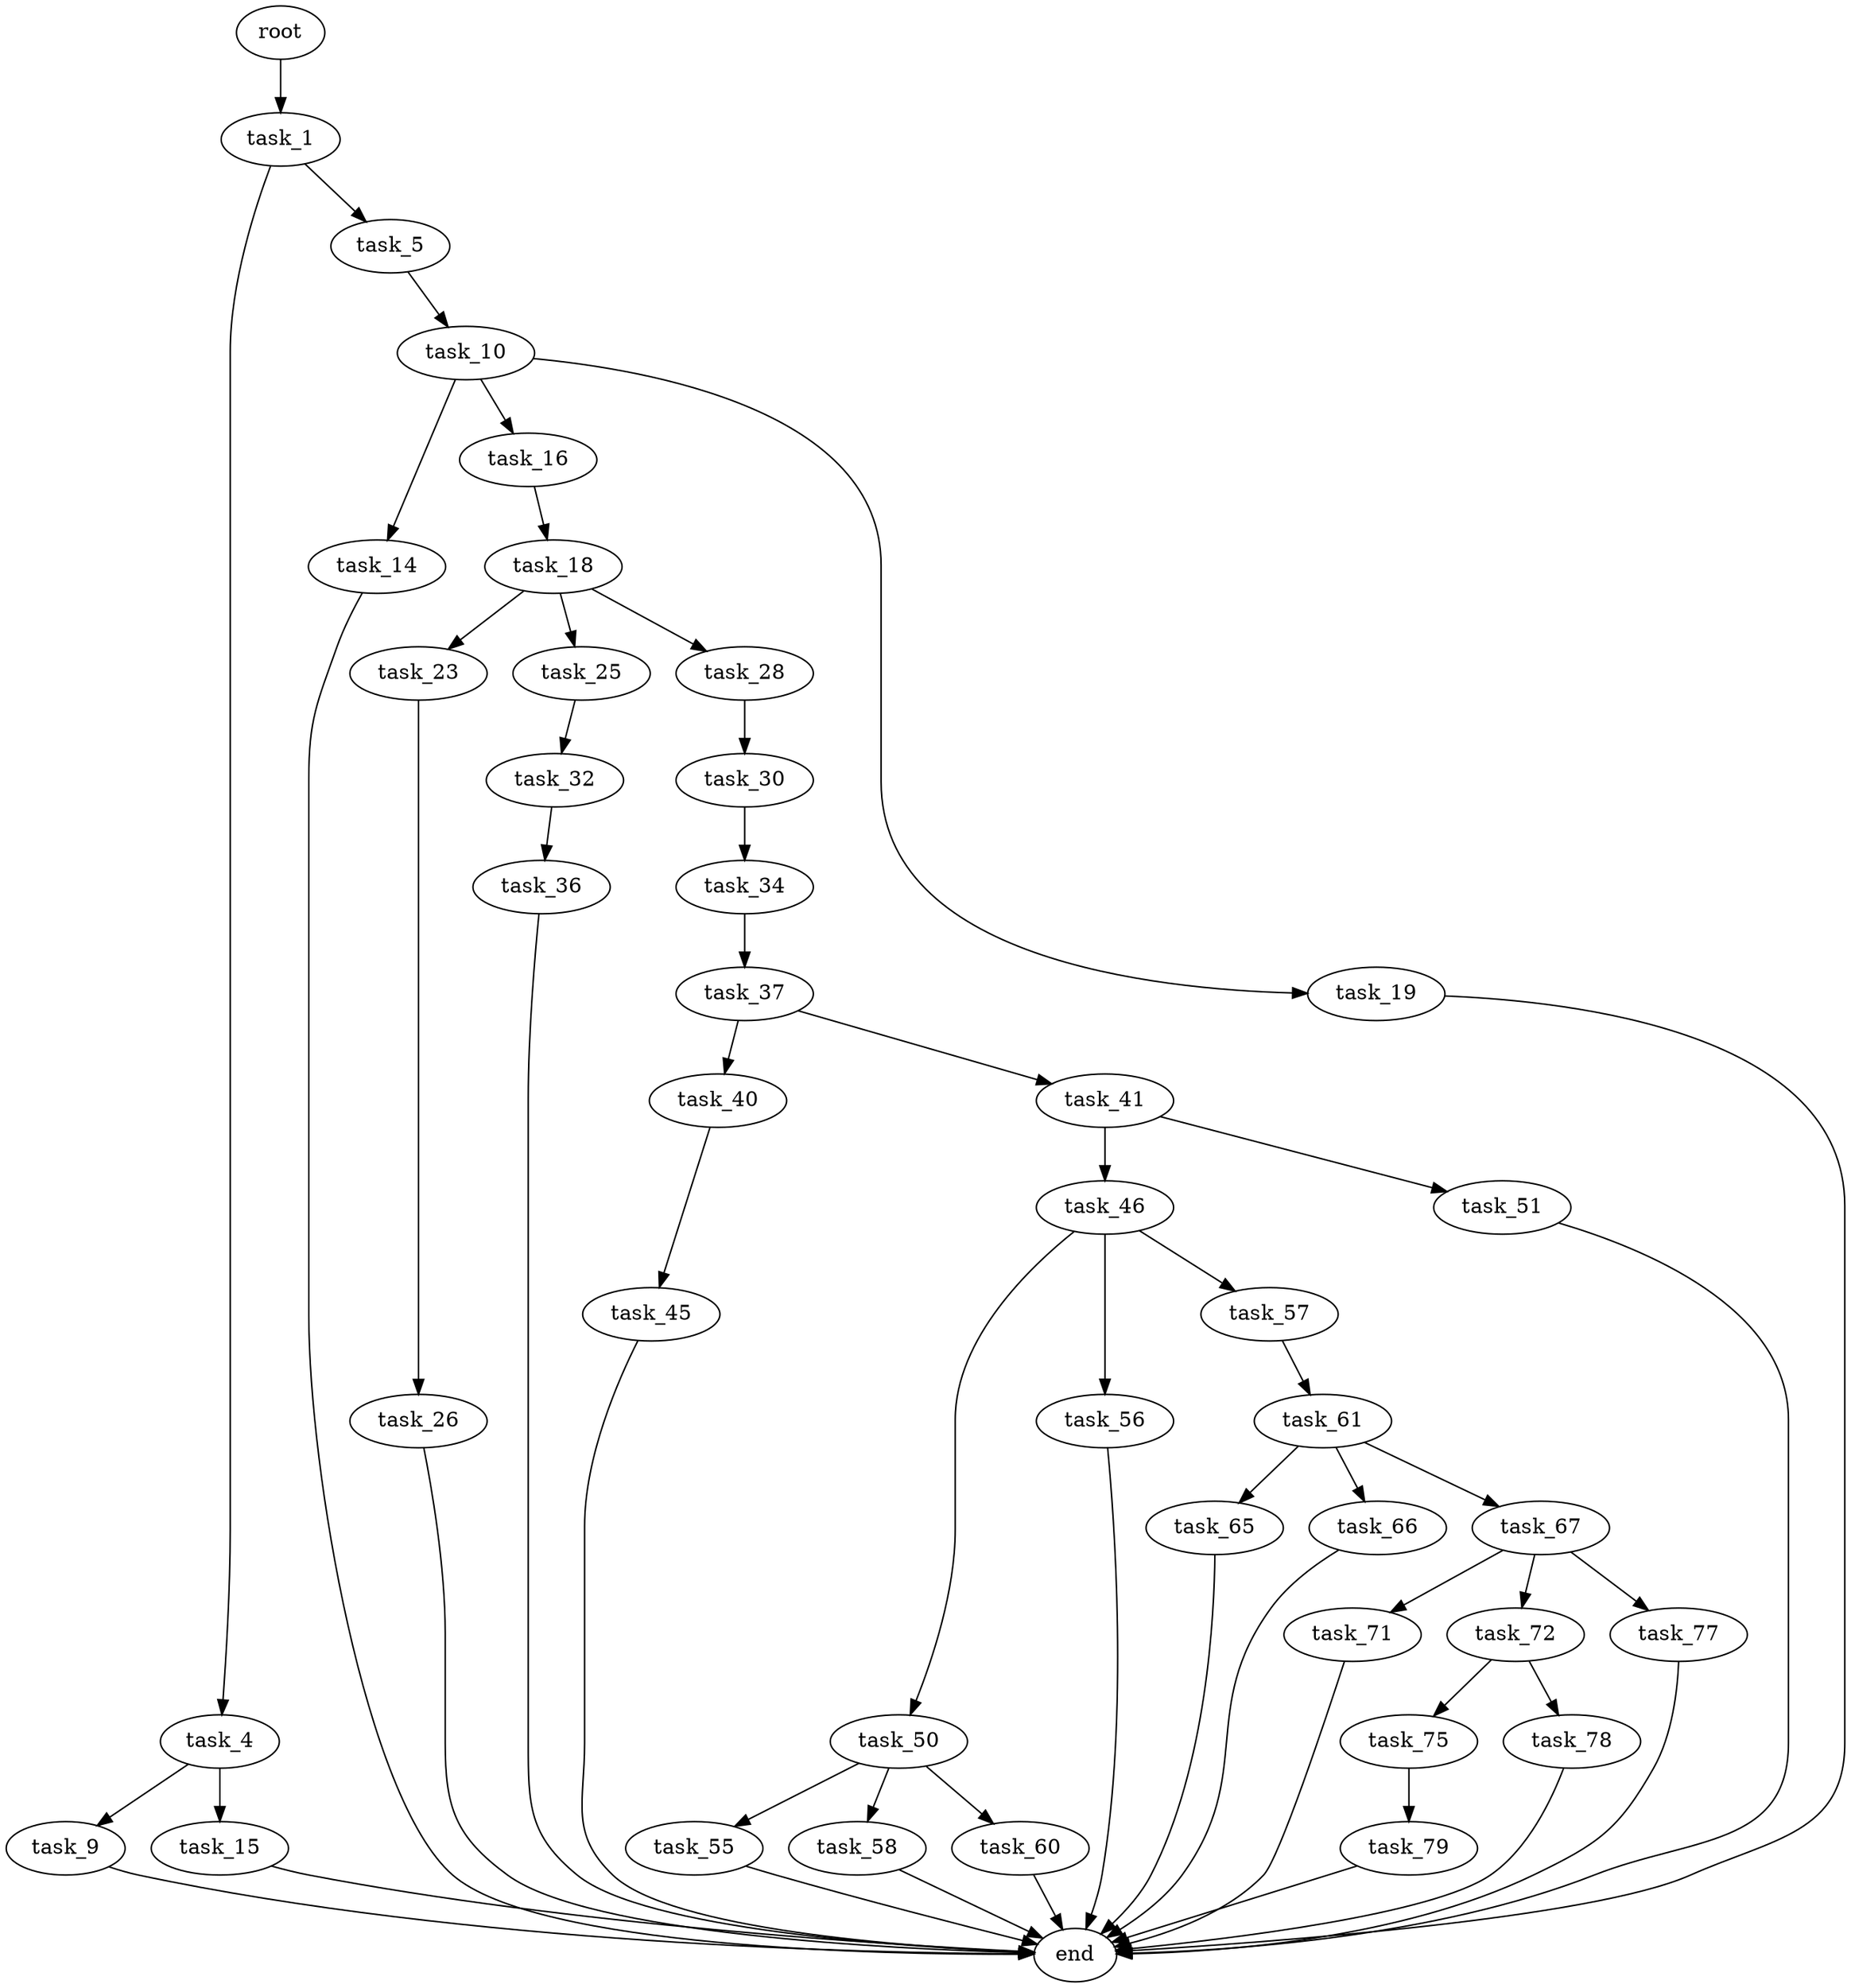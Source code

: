 digraph G {
  root [size="0.000000"];
  task_1 [size="28991029248.000000"];
  task_4 [size="42584979581.000000"];
  task_5 [size="368293445632.000000"];
  task_9 [size="368293445632.000000"];
  task_10 [size="155384385957.000000"];
  task_14 [size="202442670685.000000"];
  task_15 [size="368293445632.000000"];
  task_16 [size="26000972692.000000"];
  task_18 [size="549755813888.000000"];
  task_19 [size="118234601843.000000"];
  task_23 [size="28991029248.000000"];
  task_25 [size="68719476736.000000"];
  task_26 [size="393802857826.000000"];
  task_28 [size="231928233984.000000"];
  task_30 [size="231928233984.000000"];
  task_32 [size="798279956206.000000"];
  task_34 [size="23496412406.000000"];
  task_36 [size="1073741824000.000000"];
  task_37 [size="134217728000.000000"];
  task_40 [size="416905924557.000000"];
  task_41 [size="333262350089.000000"];
  task_45 [size="8589934592.000000"];
  task_46 [size="25428772692.000000"];
  task_50 [size="42380937612.000000"];
  task_51 [size="23790492256.000000"];
  task_55 [size="985806785080.000000"];
  task_56 [size="1144352661534.000000"];
  task_57 [size="1073741824000.000000"];
  task_58 [size="109138583703.000000"];
  task_60 [size="28991029248.000000"];
  task_61 [size="782757789696.000000"];
  task_65 [size="5068761456.000000"];
  task_66 [size="29147745268.000000"];
  task_67 [size="30940494764.000000"];
  task_71 [size="28991029248.000000"];
  task_72 [size="134217728000.000000"];
  task_75 [size="283817042.000000"];
  task_77 [size="204267023184.000000"];
  task_78 [size="33042086377.000000"];
  task_79 [size="331566627959.000000"];
  end [size="0.000000"];

  root -> task_1 [size="1.000000"];
  task_1 -> task_4 [size="75497472.000000"];
  task_1 -> task_5 [size="75497472.000000"];
  task_4 -> task_9 [size="838860800.000000"];
  task_4 -> task_15 [size="838860800.000000"];
  task_5 -> task_10 [size="411041792.000000"];
  task_9 -> end [size="1.000000"];
  task_10 -> task_14 [size="301989888.000000"];
  task_10 -> task_16 [size="301989888.000000"];
  task_10 -> task_19 [size="301989888.000000"];
  task_14 -> end [size="1.000000"];
  task_15 -> end [size="1.000000"];
  task_16 -> task_18 [size="411041792.000000"];
  task_18 -> task_23 [size="536870912.000000"];
  task_18 -> task_25 [size="536870912.000000"];
  task_18 -> task_28 [size="536870912.000000"];
  task_19 -> end [size="1.000000"];
  task_23 -> task_26 [size="75497472.000000"];
  task_25 -> task_32 [size="134217728.000000"];
  task_26 -> end [size="1.000000"];
  task_28 -> task_30 [size="301989888.000000"];
  task_30 -> task_34 [size="301989888.000000"];
  task_32 -> task_36 [size="838860800.000000"];
  task_34 -> task_37 [size="536870912.000000"];
  task_36 -> end [size="1.000000"];
  task_37 -> task_40 [size="209715200.000000"];
  task_37 -> task_41 [size="209715200.000000"];
  task_40 -> task_45 [size="301989888.000000"];
  task_41 -> task_46 [size="411041792.000000"];
  task_41 -> task_51 [size="411041792.000000"];
  task_45 -> end [size="1.000000"];
  task_46 -> task_50 [size="536870912.000000"];
  task_46 -> task_56 [size="536870912.000000"];
  task_46 -> task_57 [size="536870912.000000"];
  task_50 -> task_55 [size="838860800.000000"];
  task_50 -> task_58 [size="838860800.000000"];
  task_50 -> task_60 [size="838860800.000000"];
  task_51 -> end [size="1.000000"];
  task_55 -> end [size="1.000000"];
  task_56 -> end [size="1.000000"];
  task_57 -> task_61 [size="838860800.000000"];
  task_58 -> end [size="1.000000"];
  task_60 -> end [size="1.000000"];
  task_61 -> task_65 [size="679477248.000000"];
  task_61 -> task_66 [size="679477248.000000"];
  task_61 -> task_67 [size="679477248.000000"];
  task_65 -> end [size="1.000000"];
  task_66 -> end [size="1.000000"];
  task_67 -> task_71 [size="33554432.000000"];
  task_67 -> task_72 [size="33554432.000000"];
  task_67 -> task_77 [size="33554432.000000"];
  task_71 -> end [size="1.000000"];
  task_72 -> task_75 [size="209715200.000000"];
  task_72 -> task_78 [size="209715200.000000"];
  task_75 -> task_79 [size="33554432.000000"];
  task_77 -> end [size="1.000000"];
  task_78 -> end [size="1.000000"];
  task_79 -> end [size="1.000000"];
}
